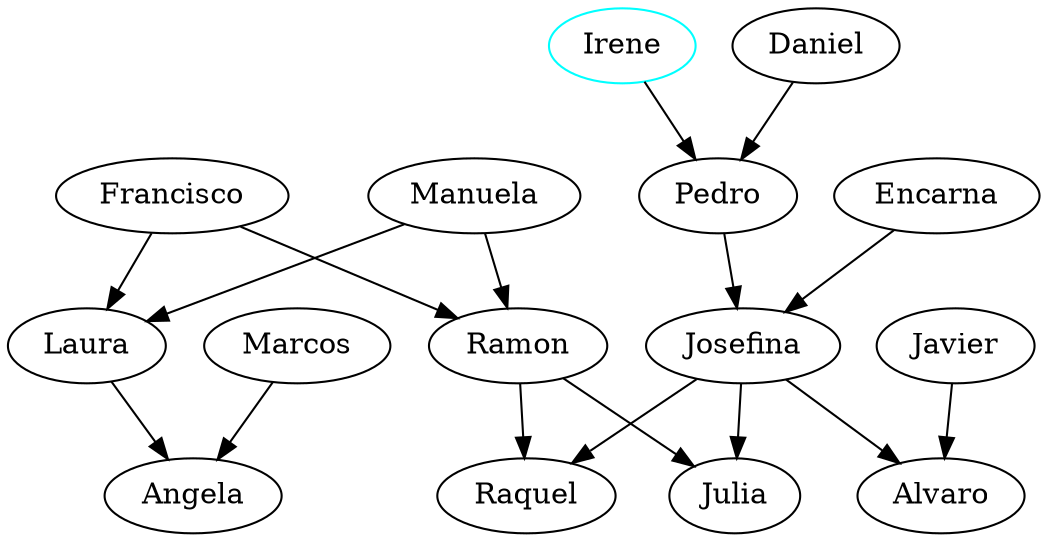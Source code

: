 strict digraph G {
  1 [ color="black" label="Francisco" ];
  2 [ color="black" label="Manuela" ];
  3 [ color="black" label="Laura" ];
  4 [ color="black" label="Ramon" ];
  5 [ color="black" label="Marcos" ];
  6 [ color="black" label="Angela" ];
  7 [ color="cyan" label="Irene" ];
  8 [ color="black" label="Daniel" ];
  9 [ color="black" label="Pedro" ];
  10 [ color="black" label="Encarna" ];
  11 [ color="black" label="Josefina" ];
  12 [ color="black" label="Javier" ];
  13 [ color="black" label="Raquel" ];
  14 [ color="black" label="Julia" ];
  15 [ color="black" label="Alvaro" ];
  1 -> 3 [ ];
  2 -> 3 [ ];
  3 -> 6 [ ];
  5 -> 6 [ ];
  1 -> 4 [ ];
  2 -> 4 [ ];
  7 -> 9 [ ];
  8 -> 9 [ ];
  9 -> 11 [ ];
  10 -> 11 [ ];
  11 -> 13 [ ];
  11 -> 14 [ ];
  4 -> 13 [ ];
  4 -> 14 [ ];
  11 -> 15 [ ];
  12 -> 15 [ ];
}
